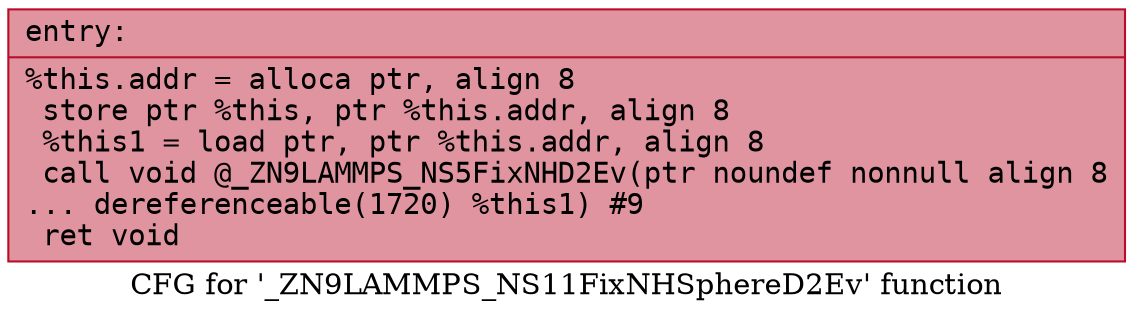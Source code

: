 digraph "CFG for '_ZN9LAMMPS_NS11FixNHSphereD2Ev' function" {
	label="CFG for '_ZN9LAMMPS_NS11FixNHSphereD2Ev' function";

	Node0x55f286c605d0 [shape=record,color="#b70d28ff", style=filled, fillcolor="#b70d2870" fontname="Courier",label="{entry:\l|  %this.addr = alloca ptr, align 8\l  store ptr %this, ptr %this.addr, align 8\l  %this1 = load ptr, ptr %this.addr, align 8\l  call void @_ZN9LAMMPS_NS5FixNHD2Ev(ptr noundef nonnull align 8\l... dereferenceable(1720) %this1) #9\l  ret void\l}"];
}
